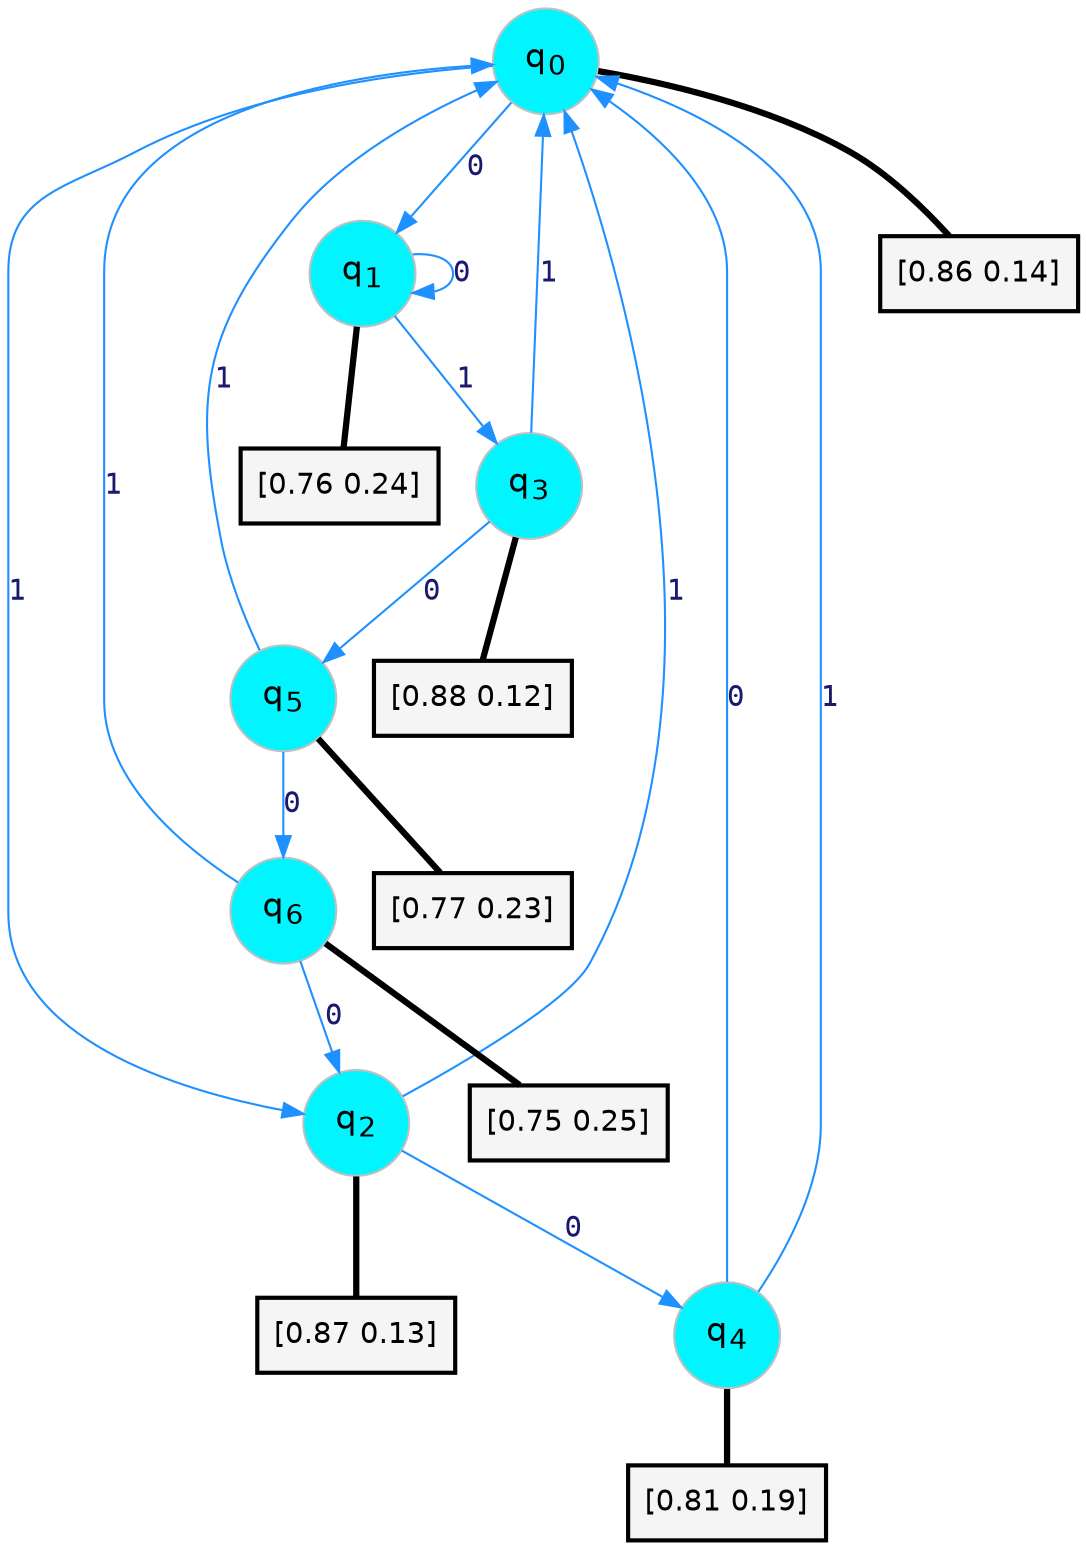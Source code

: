 digraph G {
graph [
bgcolor=transparent, dpi=300, rankdir=TD, size="40,25"];
node [
color=gray, fillcolor=turquoise1, fontcolor=black, fontname=Helvetica, fontsize=16, fontweight=bold, shape=circle, style=filled];
edge [
arrowsize=1, color=dodgerblue1, fontcolor=midnightblue, fontname=courier, fontweight=bold, penwidth=1, style=solid, weight=20];
0[label=<q<SUB>0</SUB>>];
1[label=<q<SUB>1</SUB>>];
2[label=<q<SUB>2</SUB>>];
3[label=<q<SUB>3</SUB>>];
4[label=<q<SUB>4</SUB>>];
5[label=<q<SUB>5</SUB>>];
6[label=<q<SUB>6</SUB>>];
7[label="[0.86 0.14]", shape=box,fontcolor=black, fontname=Helvetica, fontsize=14, penwidth=2, fillcolor=whitesmoke,color=black];
8[label="[0.76 0.24]", shape=box,fontcolor=black, fontname=Helvetica, fontsize=14, penwidth=2, fillcolor=whitesmoke,color=black];
9[label="[0.87 0.13]", shape=box,fontcolor=black, fontname=Helvetica, fontsize=14, penwidth=2, fillcolor=whitesmoke,color=black];
10[label="[0.88 0.12]", shape=box,fontcolor=black, fontname=Helvetica, fontsize=14, penwidth=2, fillcolor=whitesmoke,color=black];
11[label="[0.81 0.19]", shape=box,fontcolor=black, fontname=Helvetica, fontsize=14, penwidth=2, fillcolor=whitesmoke,color=black];
12[label="[0.77 0.23]", shape=box,fontcolor=black, fontname=Helvetica, fontsize=14, penwidth=2, fillcolor=whitesmoke,color=black];
13[label="[0.75 0.25]", shape=box,fontcolor=black, fontname=Helvetica, fontsize=14, penwidth=2, fillcolor=whitesmoke,color=black];
0->1 [label=0];
0->2 [label=1];
0->7 [arrowhead=none, penwidth=3,color=black];
1->1 [label=0];
1->3 [label=1];
1->8 [arrowhead=none, penwidth=3,color=black];
2->4 [label=0];
2->0 [label=1];
2->9 [arrowhead=none, penwidth=3,color=black];
3->5 [label=0];
3->0 [label=1];
3->10 [arrowhead=none, penwidth=3,color=black];
4->0 [label=0];
4->0 [label=1];
4->11 [arrowhead=none, penwidth=3,color=black];
5->6 [label=0];
5->0 [label=1];
5->12 [arrowhead=none, penwidth=3,color=black];
6->2 [label=0];
6->0 [label=1];
6->13 [arrowhead=none, penwidth=3,color=black];
}
